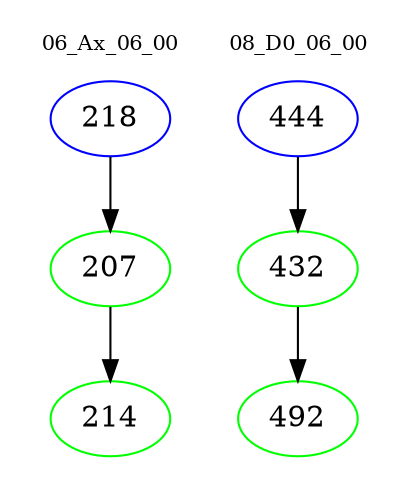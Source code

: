 digraph{
subgraph cluster_0 {
color = white
label = "06_Ax_06_00";
fontsize=10;
T0_218 [label="218", color="blue"]
T0_218 -> T0_207 [color="black"]
T0_207 [label="207", color="green"]
T0_207 -> T0_214 [color="black"]
T0_214 [label="214", color="green"]
}
subgraph cluster_1 {
color = white
label = "08_D0_06_00";
fontsize=10;
T1_444 [label="444", color="blue"]
T1_444 -> T1_432 [color="black"]
T1_432 [label="432", color="green"]
T1_432 -> T1_492 [color="black"]
T1_492 [label="492", color="green"]
}
}
